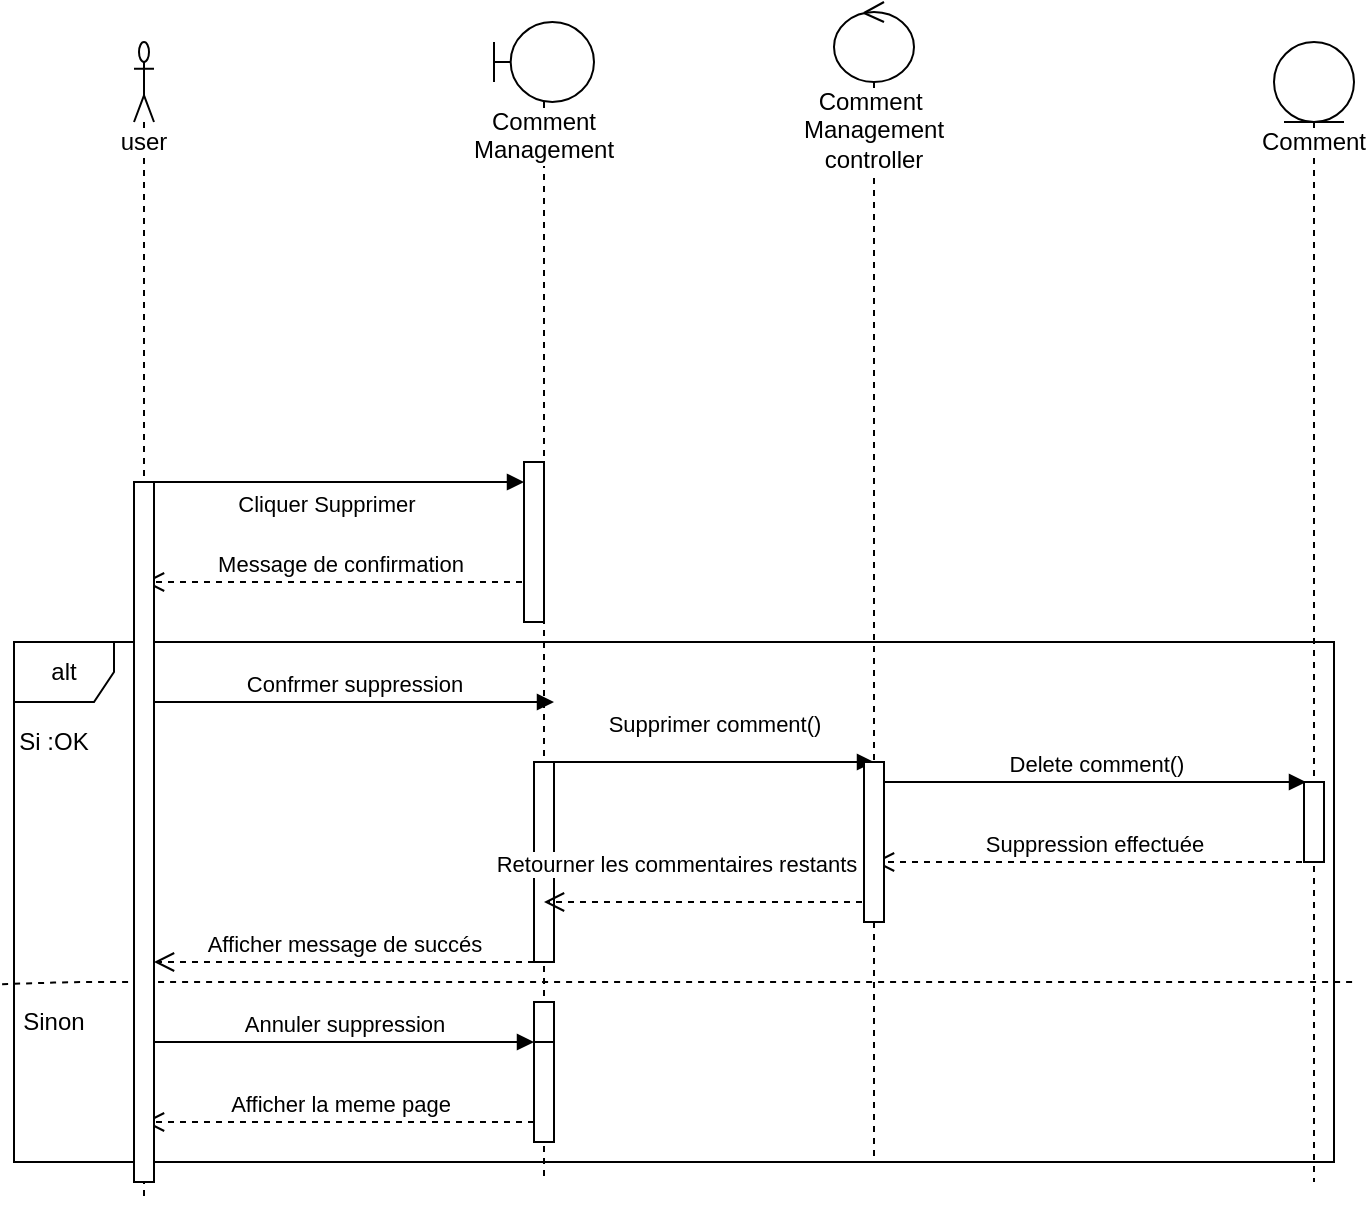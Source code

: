 <mxfile version="10.4.9" type="device"><diagram id="chPoz5LdmpBUyQcO5zTx" name="Page-1"><mxGraphModel dx="840" dy="506" grid="1" gridSize="10" guides="1" tooltips="1" connect="1" arrows="1" fold="1" page="1" pageScale="1" pageWidth="850" pageHeight="1100" math="0" shadow="0"><root><mxCell id="0"/><mxCell id="1" parent="0"/><mxCell id="2UEXE4apJw5BmhpLBmJW-44" value="alt" style="shape=umlFrame;whiteSpace=wrap;html=1;width=50;height=30;" parent="1" vertex="1"><mxGeometry x="60" y="550" width="660" height="260" as="geometry"/></mxCell><mxCell id="2UEXE4apJw5BmhpLBmJW-8" value="Comment Management" style="shape=umlLifeline;participant=umlBoundary;perimeter=lifelinePerimeter;whiteSpace=wrap;html=1;container=1;collapsible=0;recursiveResize=0;verticalAlign=top;spacingTop=36;labelBackgroundColor=#ffffff;outlineConnect=0;" parent="1" vertex="1"><mxGeometry x="300" y="240" width="50" height="580" as="geometry"/></mxCell><mxCell id="13emrFwENRUtgYGHik1h-4" value="" style="html=1;points=[];perimeter=orthogonalPerimeter;" parent="2UEXE4apJw5BmhpLBmJW-8" vertex="1"><mxGeometry x="20" y="370" width="10" height="100" as="geometry"/></mxCell><mxCell id="13emrFwENRUtgYGHik1h-5" value="" style="html=1;points=[];perimeter=orthogonalPerimeter;" parent="2UEXE4apJw5BmhpLBmJW-8" vertex="1"><mxGeometry x="20" y="490" width="10" height="70" as="geometry"/></mxCell><mxCell id="2UEXE4apJw5BmhpLBmJW-9" value="user" style="shape=umlLifeline;participant=umlActor;perimeter=lifelinePerimeter;whiteSpace=wrap;html=1;container=1;collapsible=0;recursiveResize=0;verticalAlign=top;spacingTop=36;labelBackgroundColor=#ffffff;outlineConnect=0;" parent="1" vertex="1"><mxGeometry x="120" y="250" width="10" height="580" as="geometry"/></mxCell><mxCell id="2UEXE4apJw5BmhpLBmJW-10" value="Comment&amp;nbsp; Management controller" style="shape=umlLifeline;participant=umlControl;perimeter=lifelinePerimeter;whiteSpace=wrap;html=1;container=1;collapsible=0;recursiveResize=0;verticalAlign=top;spacingTop=36;labelBackgroundColor=#ffffff;outlineConnect=0;" parent="1" vertex="1"><mxGeometry x="470" y="230" width="40" height="580" as="geometry"/></mxCell><mxCell id="2UEXE4apJw5BmhpLBmJW-11" value="Comment" style="shape=umlLifeline;participant=umlEntity;perimeter=lifelinePerimeter;whiteSpace=wrap;html=1;container=1;collapsible=0;recursiveResize=0;verticalAlign=top;spacingTop=36;labelBackgroundColor=#ffffff;outlineConnect=0;" parent="1" vertex="1"><mxGeometry x="690" y="250" width="40" height="570" as="geometry"/></mxCell><mxCell id="2UEXE4apJw5BmhpLBmJW-25" value="Message de confirmation" style="html=1;verticalAlign=bottom;endArrow=open;dashed=1;endSize=8;" parent="1" target="2UEXE4apJw5BmhpLBmJW-9" edge="1"><mxGeometry relative="1" as="geometry"><mxPoint x="320" y="520" as="sourcePoint"/><mxPoint x="240" y="520" as="targetPoint"/></mxGeometry></mxCell><mxCell id="2UEXE4apJw5BmhpLBmJW-32" value="Confrmer suppression" style="html=1;verticalAlign=bottom;endArrow=block;entryX=0.377;entryY=0.25;entryDx=0;entryDy=0;entryPerimeter=0;" parent="1" edge="1"><mxGeometry width="80" relative="1" as="geometry"><mxPoint x="130" y="580" as="sourcePoint"/><mxPoint x="330" y="580" as="targetPoint"/></mxGeometry></mxCell><mxCell id="2UEXE4apJw5BmhpLBmJW-34" value="Supprimer comment()" style="html=1;verticalAlign=bottom;endArrow=block;" parent="1" edge="1"><mxGeometry y="10" width="80" relative="1" as="geometry"><mxPoint x="330" y="610" as="sourcePoint"/><mxPoint x="490" y="610" as="targetPoint"/><mxPoint as="offset"/></mxGeometry></mxCell><mxCell id="2UEXE4apJw5BmhpLBmJW-35" value="Delete comment()" style="html=1;verticalAlign=bottom;endArrow=block;entryX=0.1;entryY=0;entryDx=0;entryDy=0;entryPerimeter=0;" parent="1" source="13emrFwENRUtgYGHik1h-9" target="13emrFwENRUtgYGHik1h-10" edge="1"><mxGeometry width="80" relative="1" as="geometry"><mxPoint x="490" y="630" as="sourcePoint"/><mxPoint x="710" y="630" as="targetPoint"/></mxGeometry></mxCell><mxCell id="2UEXE4apJw5BmhpLBmJW-36" value="Suppression effectuée" style="html=1;verticalAlign=bottom;endArrow=open;dashed=1;endSize=8;entryX=0.609;entryY=0.65;entryDx=0;entryDy=0;entryPerimeter=0;" parent="1" edge="1"><mxGeometry relative="1" as="geometry"><mxPoint x="710" y="660" as="sourcePoint"/><mxPoint x="490" y="660" as="targetPoint"/></mxGeometry></mxCell><mxCell id="2UEXE4apJw5BmhpLBmJW-38" value="Afficher message de succés" style="html=1;verticalAlign=bottom;endArrow=open;dashed=1;endSize=8;entryX=0.087;entryY=0.9;entryDx=0;entryDy=0;entryPerimeter=0;" parent="1" edge="1"><mxGeometry relative="1" as="geometry"><mxPoint x="320" y="710" as="sourcePoint"/><mxPoint x="130" y="710" as="targetPoint"/></mxGeometry></mxCell><mxCell id="2UEXE4apJw5BmhpLBmJW-39" value="Retourner les commentaires restants" style="html=1;verticalAlign=bottom;endArrow=open;dashed=1;endSize=8;" parent="1" target="2UEXE4apJw5BmhpLBmJW-8" edge="1"><mxGeometry x="0.208" y="-10" relative="1" as="geometry"><mxPoint x="490" y="680" as="sourcePoint"/><mxPoint x="410" y="680" as="targetPoint"/><mxPoint as="offset"/></mxGeometry></mxCell><mxCell id="2UEXE4apJw5BmhpLBmJW-42" value="Afficher la meme page" style="html=1;verticalAlign=bottom;endArrow=open;dashed=1;endSize=8;" parent="1" target="2UEXE4apJw5BmhpLBmJW-9" edge="1"><mxGeometry relative="1" as="geometry"><mxPoint x="320" y="790" as="sourcePoint"/><mxPoint x="240" y="790" as="targetPoint"/></mxGeometry></mxCell><mxCell id="2UEXE4apJw5BmhpLBmJW-47" value="" style="endArrow=none;dashed=1;html=1;exitX=-0.009;exitY=0.658;exitDx=0;exitDy=0;exitPerimeter=0;" parent="1" source="2UEXE4apJw5BmhpLBmJW-44" edge="1"><mxGeometry width="50" height="50" relative="1" as="geometry"><mxPoint x="60" y="750" as="sourcePoint"/><mxPoint x="732" y="720" as="targetPoint"/><Array as="points"><mxPoint x="90" y="720"/></Array></mxGeometry></mxCell><mxCell id="2UEXE4apJw5BmhpLBmJW-49" value="Si :OK" style="text;html=1;strokeColor=none;fillColor=none;align=center;verticalAlign=middle;whiteSpace=wrap;rounded=0;" parent="1" vertex="1"><mxGeometry x="60" y="590" width="40" height="20" as="geometry"/></mxCell><mxCell id="2UEXE4apJw5BmhpLBmJW-51" value="Sinon" style="text;html=1;strokeColor=none;fillColor=none;align=center;verticalAlign=middle;whiteSpace=wrap;rounded=0;" parent="1" vertex="1"><mxGeometry x="60" y="730" width="40" height="20" as="geometry"/></mxCell><mxCell id="13emrFwENRUtgYGHik1h-3" value="" style="html=1;points=[];perimeter=orthogonalPerimeter;" parent="1" vertex="1"><mxGeometry x="120" y="470" width="10" height="350" as="geometry"/></mxCell><mxCell id="13emrFwENRUtgYGHik1h-6" value="" style="html=1;points=[];perimeter=orthogonalPerimeter;" parent="1" vertex="1"><mxGeometry x="320" y="750" width="10" height="50" as="geometry"/></mxCell><mxCell id="13emrFwENRUtgYGHik1h-7" value="Annuler suppression" style="html=1;verticalAlign=bottom;endArrow=block;" parent="1" target="13emrFwENRUtgYGHik1h-6" edge="1"><mxGeometry width="80" relative="1" as="geometry"><mxPoint x="130" y="750" as="sourcePoint"/><mxPoint x="324.5" y="750" as="targetPoint"/></mxGeometry></mxCell><mxCell id="13emrFwENRUtgYGHik1h-9" value="" style="html=1;points=[];perimeter=orthogonalPerimeter;" parent="1" vertex="1"><mxGeometry x="485" y="610" width="10" height="80" as="geometry"/></mxCell><mxCell id="13emrFwENRUtgYGHik1h-10" value="" style="html=1;points=[];perimeter=orthogonalPerimeter;" parent="1" vertex="1"><mxGeometry x="705" y="620" width="10" height="40" as="geometry"/></mxCell><mxCell id="BgDY-EidatHwLaEiBEel-1" value="" style="html=1;points=[];perimeter=orthogonalPerimeter;" parent="1" vertex="1"><mxGeometry x="315" y="460" width="10" height="80" as="geometry"/></mxCell><mxCell id="BgDY-EidatHwLaEiBEel-2" value="Cliquer Supprimer" style="html=1;verticalAlign=bottom;endArrow=block;" parent="1" source="2UEXE4apJw5BmhpLBmJW-9" target="BgDY-EidatHwLaEiBEel-1" edge="1"><mxGeometry x="-0.045" y="-20" width="80" relative="1" as="geometry"><mxPoint x="124.5" y="470" as="sourcePoint"/><mxPoint x="324.5" y="470" as="targetPoint"/><mxPoint as="offset"/><Array as="points"><mxPoint x="200" y="470"/></Array></mxGeometry></mxCell></root></mxGraphModel></diagram></mxfile>
